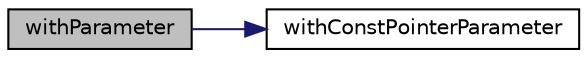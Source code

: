 digraph "withParameter"
{
 // LATEX_PDF_SIZE
  edge [fontname="Helvetica",fontsize="10",labelfontname="Helvetica",labelfontsize="10"];
  node [fontname="Helvetica",fontsize="10",shape=record];
  rankdir="LR";
  Node1 [label="withParameter",height=0.2,width=0.4,color="black", fillcolor="grey75", style="filled", fontcolor="black",tooltip=" "];
  Node1 -> Node2 [color="midnightblue",fontsize="10",style="solid",fontname="Helvetica"];
  Node2 [label="withConstPointerParameter",height=0.2,width=0.4,color="black", fillcolor="white", style="filled",URL="$class_mock_expected_call.html#a2eff5da123cf08127942cd4c2eaeac37",tooltip=" "];
}
